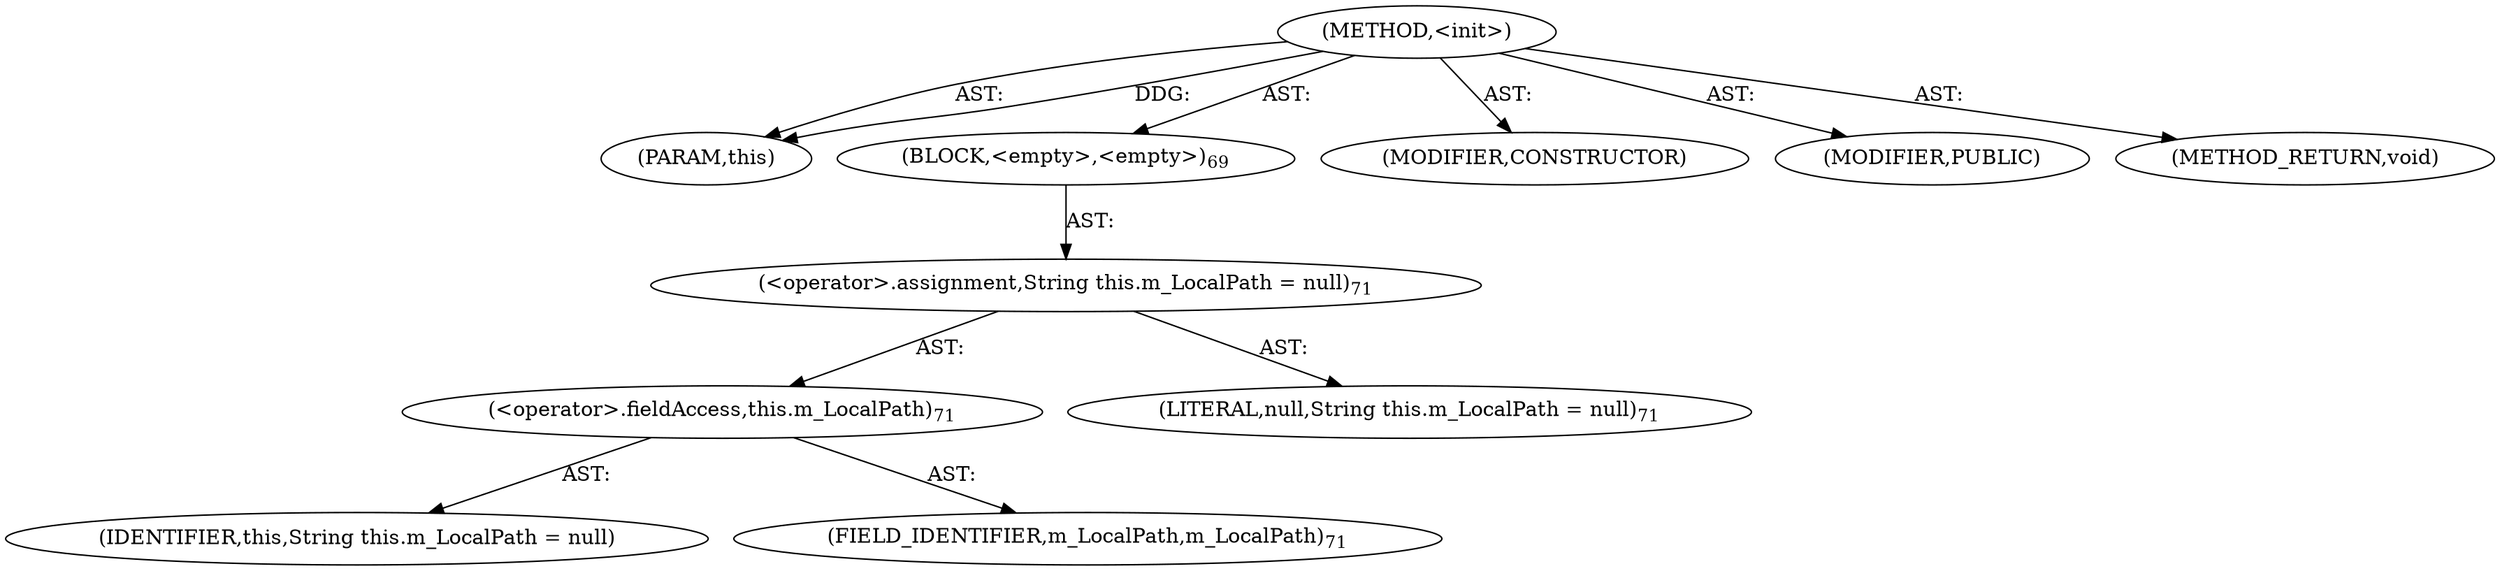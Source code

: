 digraph "&lt;init&gt;" {  
"111669149703" [label = <(METHOD,&lt;init&gt;)> ]
"115964117004" [label = <(PARAM,this)> ]
"25769803785" [label = <(BLOCK,&lt;empty&gt;,&lt;empty&gt;)<SUB>69</SUB>> ]
"30064771113" [label = <(&lt;operator&gt;.assignment,String this.m_LocalPath = null)<SUB>71</SUB>> ]
"30064771114" [label = <(&lt;operator&gt;.fieldAccess,this.m_LocalPath)<SUB>71</SUB>> ]
"68719476773" [label = <(IDENTIFIER,this,String this.m_LocalPath = null)> ]
"55834574850" [label = <(FIELD_IDENTIFIER,m_LocalPath,m_LocalPath)<SUB>71</SUB>> ]
"90194313218" [label = <(LITERAL,null,String this.m_LocalPath = null)<SUB>71</SUB>> ]
"133143986191" [label = <(MODIFIER,CONSTRUCTOR)> ]
"133143986192" [label = <(MODIFIER,PUBLIC)> ]
"128849018887" [label = <(METHOD_RETURN,void)> ]
  "111669149703" -> "115964117004"  [ label = "AST: "] 
  "111669149703" -> "25769803785"  [ label = "AST: "] 
  "111669149703" -> "133143986191"  [ label = "AST: "] 
  "111669149703" -> "133143986192"  [ label = "AST: "] 
  "111669149703" -> "128849018887"  [ label = "AST: "] 
  "25769803785" -> "30064771113"  [ label = "AST: "] 
  "30064771113" -> "30064771114"  [ label = "AST: "] 
  "30064771113" -> "90194313218"  [ label = "AST: "] 
  "30064771114" -> "68719476773"  [ label = "AST: "] 
  "30064771114" -> "55834574850"  [ label = "AST: "] 
  "111669149703" -> "115964117004"  [ label = "DDG: "] 
}
